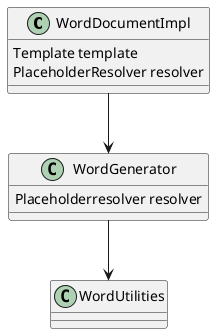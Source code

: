 @startuml

class WordDocumentImpl {
    Template template
    PlaceholderResolver resolver
}

class WordGenerator {
    Placeholderresolver resolver
}

Class WordUtilities {
}

WordDocumentImpl --> WordGenerator
WordGenerator --> WordUtilities

@enduml